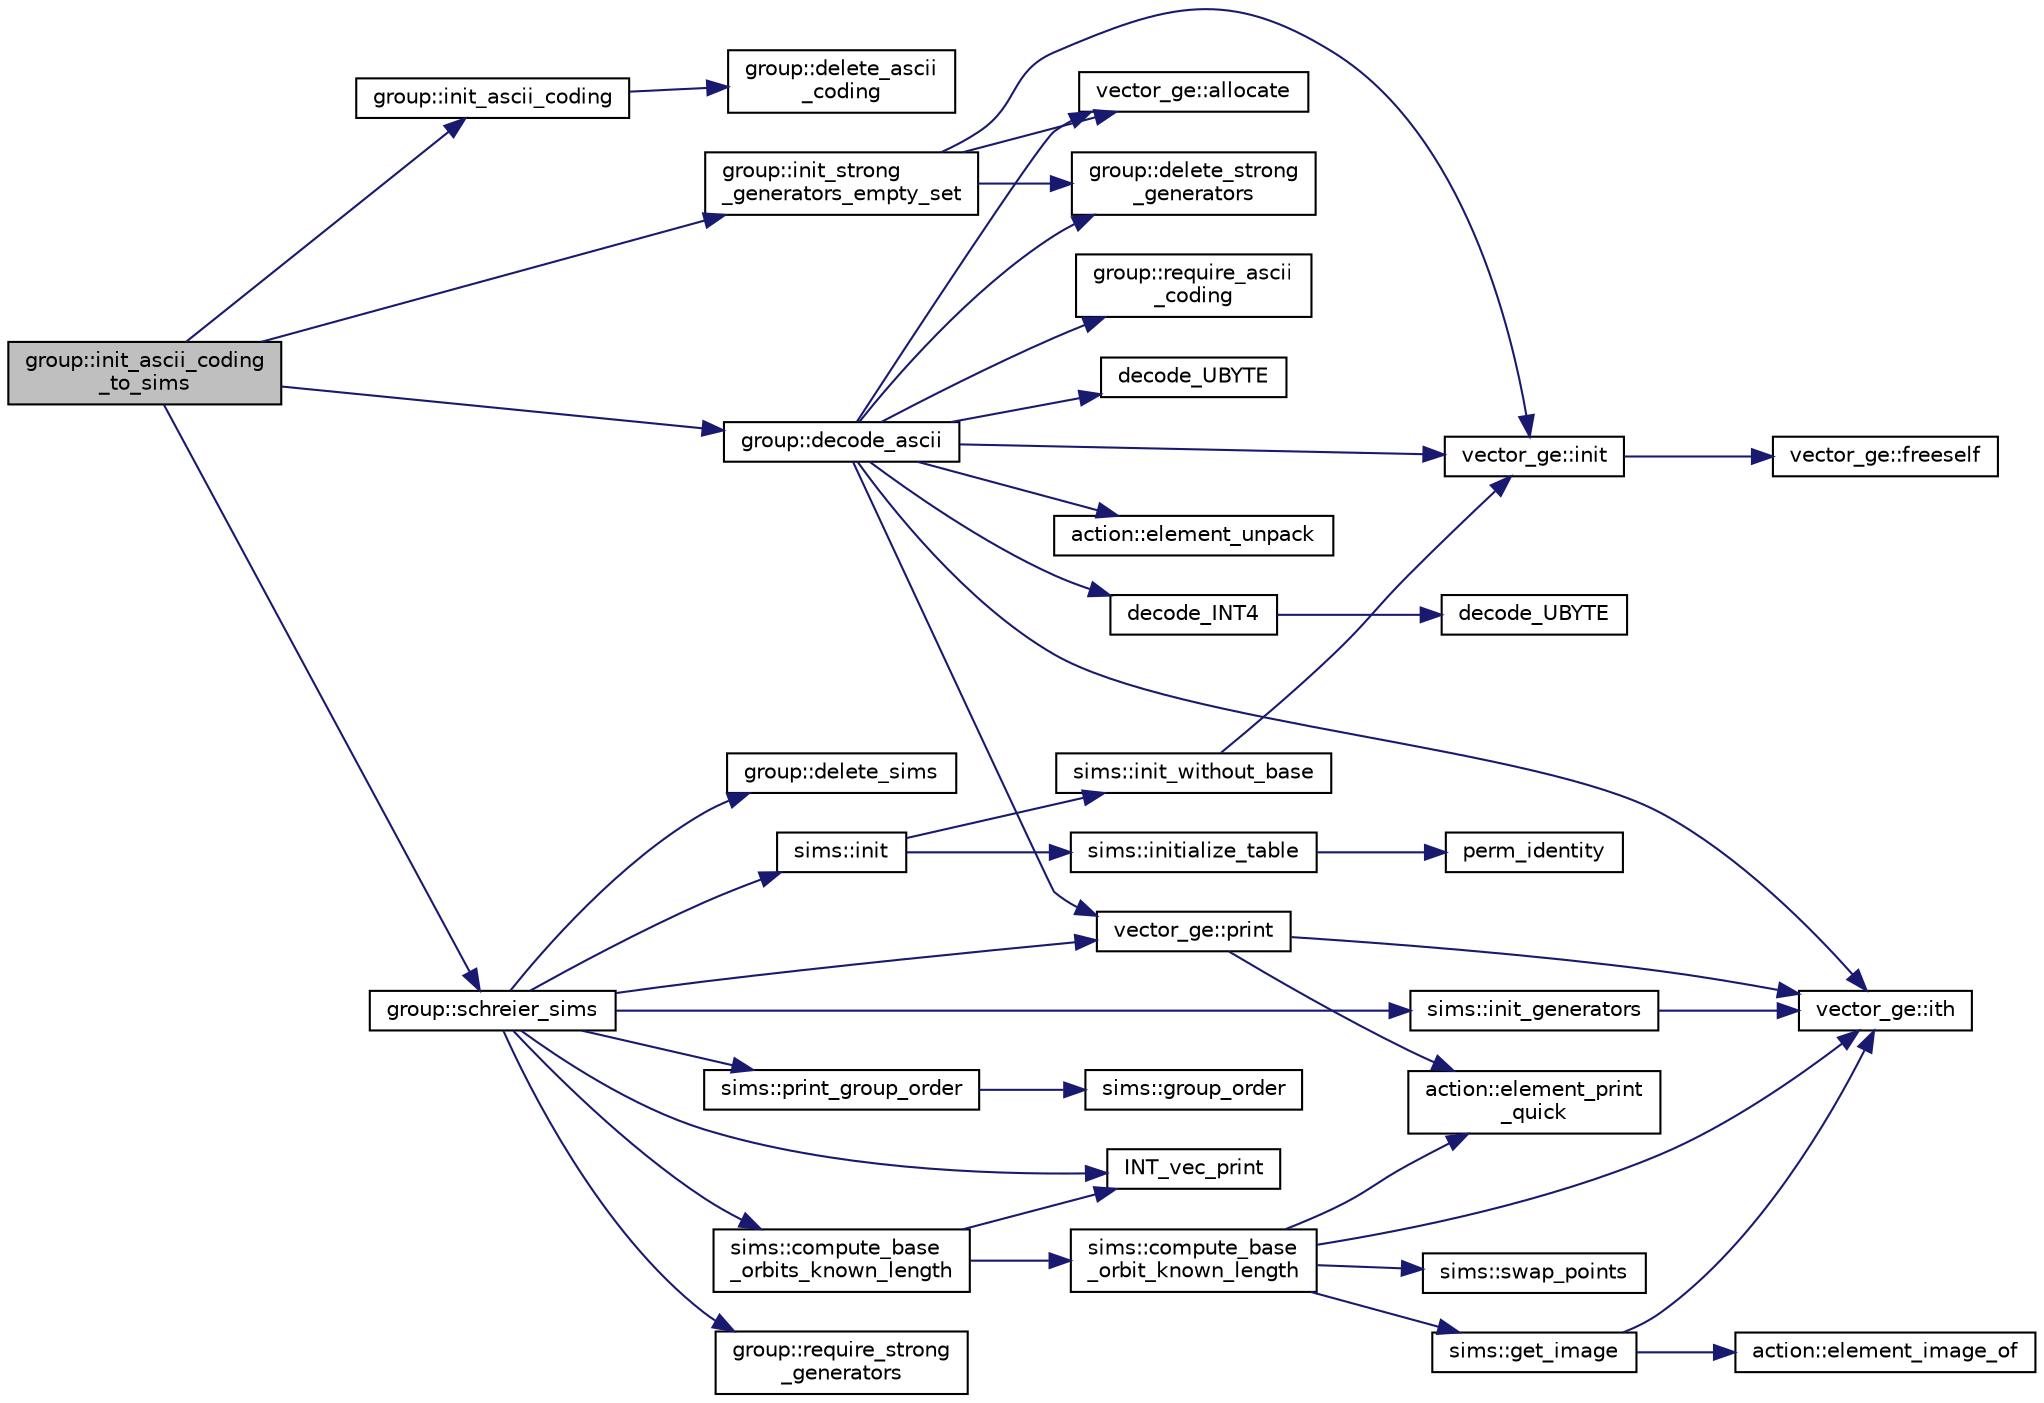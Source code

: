 digraph "group::init_ascii_coding_to_sims"
{
  edge [fontname="Helvetica",fontsize="10",labelfontname="Helvetica",labelfontsize="10"];
  node [fontname="Helvetica",fontsize="10",shape=record];
  rankdir="LR";
  Node956 [label="group::init_ascii_coding\l_to_sims",height=0.2,width=0.4,color="black", fillcolor="grey75", style="filled", fontcolor="black"];
  Node956 -> Node957 [color="midnightblue",fontsize="10",style="solid",fontname="Helvetica"];
  Node957 [label="group::init_ascii_coding",height=0.2,width=0.4,color="black", fillcolor="white", style="filled",URL="$d1/db7/classgroup.html#a4c4d424f66051a19e7c40f3104f58bf3"];
  Node957 -> Node958 [color="midnightblue",fontsize="10",style="solid",fontname="Helvetica"];
  Node958 [label="group::delete_ascii\l_coding",height=0.2,width=0.4,color="black", fillcolor="white", style="filled",URL="$d1/db7/classgroup.html#aa71c4507467519fc564a6715fe7efdf5"];
  Node956 -> Node959 [color="midnightblue",fontsize="10",style="solid",fontname="Helvetica"];
  Node959 [label="group::decode_ascii",height=0.2,width=0.4,color="black", fillcolor="white", style="filled",URL="$d1/db7/classgroup.html#aaf998199131855804b53c8fc917a187f"];
  Node959 -> Node960 [color="midnightblue",fontsize="10",style="solid",fontname="Helvetica"];
  Node960 [label="group::require_ascii\l_coding",height=0.2,width=0.4,color="black", fillcolor="white", style="filled",URL="$d1/db7/classgroup.html#a7b4323ca1322c3ef029657dadbd47e36"];
  Node959 -> Node961 [color="midnightblue",fontsize="10",style="solid",fontname="Helvetica"];
  Node961 [label="decode_INT4",height=0.2,width=0.4,color="black", fillcolor="white", style="filled",URL="$d5/db4/io__and__os_8h.html#a612dad0619e9870a91f364fb187abeb8"];
  Node961 -> Node962 [color="midnightblue",fontsize="10",style="solid",fontname="Helvetica"];
  Node962 [label="decode_UBYTE",height=0.2,width=0.4,color="black", fillcolor="white", style="filled",URL="$d4/d74/util_8_c.html#a100147d3ca1b1a594732c839eb78b753"];
  Node959 -> Node963 [color="midnightblue",fontsize="10",style="solid",fontname="Helvetica"];
  Node963 [label="group::delete_strong\l_generators",height=0.2,width=0.4,color="black", fillcolor="white", style="filled",URL="$d1/db7/classgroup.html#a36c96bdf4428fdf236dfabab0f82b898"];
  Node959 -> Node964 [color="midnightblue",fontsize="10",style="solid",fontname="Helvetica"];
  Node964 [label="vector_ge::init",height=0.2,width=0.4,color="black", fillcolor="white", style="filled",URL="$d4/d6e/classvector__ge.html#afe1d6befd1f1501e6be34afbaa9d30a8"];
  Node964 -> Node965 [color="midnightblue",fontsize="10",style="solid",fontname="Helvetica"];
  Node965 [label="vector_ge::freeself",height=0.2,width=0.4,color="black", fillcolor="white", style="filled",URL="$d4/d6e/classvector__ge.html#aa002e4b715cc73a9b8b367d29700b452"];
  Node959 -> Node966 [color="midnightblue",fontsize="10",style="solid",fontname="Helvetica"];
  Node966 [label="vector_ge::allocate",height=0.2,width=0.4,color="black", fillcolor="white", style="filled",URL="$d4/d6e/classvector__ge.html#a35b062a9201b30f0a87bf87702d243ae"];
  Node959 -> Node967 [color="midnightblue",fontsize="10",style="solid",fontname="Helvetica"];
  Node967 [label="decode_UBYTE",height=0.2,width=0.4,color="black", fillcolor="white", style="filled",URL="$d5/db4/io__and__os_8h.html#a100147d3ca1b1a594732c839eb78b753"];
  Node959 -> Node968 [color="midnightblue",fontsize="10",style="solid",fontname="Helvetica"];
  Node968 [label="action::element_unpack",height=0.2,width=0.4,color="black", fillcolor="white", style="filled",URL="$d2/d86/classaction.html#a02107279a3bdcf054008bd180dfaef10"];
  Node959 -> Node969 [color="midnightblue",fontsize="10",style="solid",fontname="Helvetica"];
  Node969 [label="vector_ge::ith",height=0.2,width=0.4,color="black", fillcolor="white", style="filled",URL="$d4/d6e/classvector__ge.html#a1ff002e8b746a9beb119d57dcd4a15ff"];
  Node959 -> Node970 [color="midnightblue",fontsize="10",style="solid",fontname="Helvetica"];
  Node970 [label="vector_ge::print",height=0.2,width=0.4,color="black", fillcolor="white", style="filled",URL="$d4/d6e/classvector__ge.html#a0d260cce035c20b32d7989c50670aa8a"];
  Node970 -> Node971 [color="midnightblue",fontsize="10",style="solid",fontname="Helvetica"];
  Node971 [label="action::element_print\l_quick",height=0.2,width=0.4,color="black", fillcolor="white", style="filled",URL="$d2/d86/classaction.html#a4844680cf6750396f76494a28655265b"];
  Node970 -> Node969 [color="midnightblue",fontsize="10",style="solid",fontname="Helvetica"];
  Node956 -> Node972 [color="midnightblue",fontsize="10",style="solid",fontname="Helvetica"];
  Node972 [label="group::init_strong\l_generators_empty_set",height=0.2,width=0.4,color="black", fillcolor="white", style="filled",URL="$d1/db7/classgroup.html#a2bce2962b39ee6eac224ed32a174607c"];
  Node972 -> Node963 [color="midnightblue",fontsize="10",style="solid",fontname="Helvetica"];
  Node972 -> Node964 [color="midnightblue",fontsize="10",style="solid",fontname="Helvetica"];
  Node972 -> Node966 [color="midnightblue",fontsize="10",style="solid",fontname="Helvetica"];
  Node956 -> Node973 [color="midnightblue",fontsize="10",style="solid",fontname="Helvetica"];
  Node973 [label="group::schreier_sims",height=0.2,width=0.4,color="black", fillcolor="white", style="filled",URL="$d1/db7/classgroup.html#a224ed784f302897ca0c0e578446afa08"];
  Node973 -> Node974 [color="midnightblue",fontsize="10",style="solid",fontname="Helvetica"];
  Node974 [label="group::require_strong\l_generators",height=0.2,width=0.4,color="black", fillcolor="white", style="filled",URL="$d1/db7/classgroup.html#adfc3de74ab859ba6dba668b50efaf392"];
  Node973 -> Node975 [color="midnightblue",fontsize="10",style="solid",fontname="Helvetica"];
  Node975 [label="group::delete_sims",height=0.2,width=0.4,color="black", fillcolor="white", style="filled",URL="$d1/db7/classgroup.html#accebe64da3d51160a974fad069a90eac"];
  Node973 -> Node976 [color="midnightblue",fontsize="10",style="solid",fontname="Helvetica"];
  Node976 [label="sims::init",height=0.2,width=0.4,color="black", fillcolor="white", style="filled",URL="$d9/df3/classsims.html#a02eb61ed14f75cfe4dc0770142c1bff0"];
  Node976 -> Node977 [color="midnightblue",fontsize="10",style="solid",fontname="Helvetica"];
  Node977 [label="sims::init_without_base",height=0.2,width=0.4,color="black", fillcolor="white", style="filled",URL="$d9/df3/classsims.html#a1010f2dc330b7c5ae10128c0b7dcbefd"];
  Node977 -> Node964 [color="midnightblue",fontsize="10",style="solid",fontname="Helvetica"];
  Node976 -> Node978 [color="midnightblue",fontsize="10",style="solid",fontname="Helvetica"];
  Node978 [label="sims::initialize_table",height=0.2,width=0.4,color="black", fillcolor="white", style="filled",URL="$d9/df3/classsims.html#abe36dd0812bde20447f5aaa8384596a7"];
  Node978 -> Node979 [color="midnightblue",fontsize="10",style="solid",fontname="Helvetica"];
  Node979 [label="perm_identity",height=0.2,width=0.4,color="black", fillcolor="white", style="filled",URL="$d2/d7c/combinatorics_8_c.html#aebc54d3f9c31f253ae53e3eb3b386208"];
  Node973 -> Node970 [color="midnightblue",fontsize="10",style="solid",fontname="Helvetica"];
  Node973 -> Node980 [color="midnightblue",fontsize="10",style="solid",fontname="Helvetica"];
  Node980 [label="sims::init_generators",height=0.2,width=0.4,color="black", fillcolor="white", style="filled",URL="$d9/df3/classsims.html#aa2a7908389727bdfa05d034e8d53a818"];
  Node980 -> Node969 [color="midnightblue",fontsize="10",style="solid",fontname="Helvetica"];
  Node973 -> Node981 [color="midnightblue",fontsize="10",style="solid",fontname="Helvetica"];
  Node981 [label="INT_vec_print",height=0.2,width=0.4,color="black", fillcolor="white", style="filled",URL="$df/dbf/sajeeb_8_c.html#a79a5901af0b47dd0d694109543c027fe"];
  Node973 -> Node982 [color="midnightblue",fontsize="10",style="solid",fontname="Helvetica"];
  Node982 [label="sims::compute_base\l_orbits_known_length",height=0.2,width=0.4,color="black", fillcolor="white", style="filled",URL="$d9/df3/classsims.html#a7f6b55695e29ce46f965ac4c87c31a06"];
  Node982 -> Node981 [color="midnightblue",fontsize="10",style="solid",fontname="Helvetica"];
  Node982 -> Node983 [color="midnightblue",fontsize="10",style="solid",fontname="Helvetica"];
  Node983 [label="sims::compute_base\l_orbit_known_length",height=0.2,width=0.4,color="black", fillcolor="white", style="filled",URL="$d9/df3/classsims.html#af93aba6d77ea121ff5e1dec9fefa0002"];
  Node983 -> Node971 [color="midnightblue",fontsize="10",style="solid",fontname="Helvetica"];
  Node983 -> Node969 [color="midnightblue",fontsize="10",style="solid",fontname="Helvetica"];
  Node983 -> Node984 [color="midnightblue",fontsize="10",style="solid",fontname="Helvetica"];
  Node984 [label="sims::swap_points",height=0.2,width=0.4,color="black", fillcolor="white", style="filled",URL="$d9/df3/classsims.html#a3443b4bbfb5573864c29b627562819d2"];
  Node983 -> Node985 [color="midnightblue",fontsize="10",style="solid",fontname="Helvetica"];
  Node985 [label="sims::get_image",height=0.2,width=0.4,color="black", fillcolor="white", style="filled",URL="$d9/df3/classsims.html#ae649dbf5a9440550c1ca4e402c4b4b16"];
  Node985 -> Node986 [color="midnightblue",fontsize="10",style="solid",fontname="Helvetica"];
  Node986 [label="action::element_image_of",height=0.2,width=0.4,color="black", fillcolor="white", style="filled",URL="$d2/d86/classaction.html#ae09559d4537a048fc860f8a74a31393d"];
  Node985 -> Node969 [color="midnightblue",fontsize="10",style="solid",fontname="Helvetica"];
  Node973 -> Node987 [color="midnightblue",fontsize="10",style="solid",fontname="Helvetica"];
  Node987 [label="sims::print_group_order",height=0.2,width=0.4,color="black", fillcolor="white", style="filled",URL="$d9/df3/classsims.html#a2fc3bfc40a993e0a6902374465304c0c"];
  Node987 -> Node988 [color="midnightblue",fontsize="10",style="solid",fontname="Helvetica"];
  Node988 [label="sims::group_order",height=0.2,width=0.4,color="black", fillcolor="white", style="filled",URL="$d9/df3/classsims.html#aa442445175656570fa35febbe790efad"];
}
